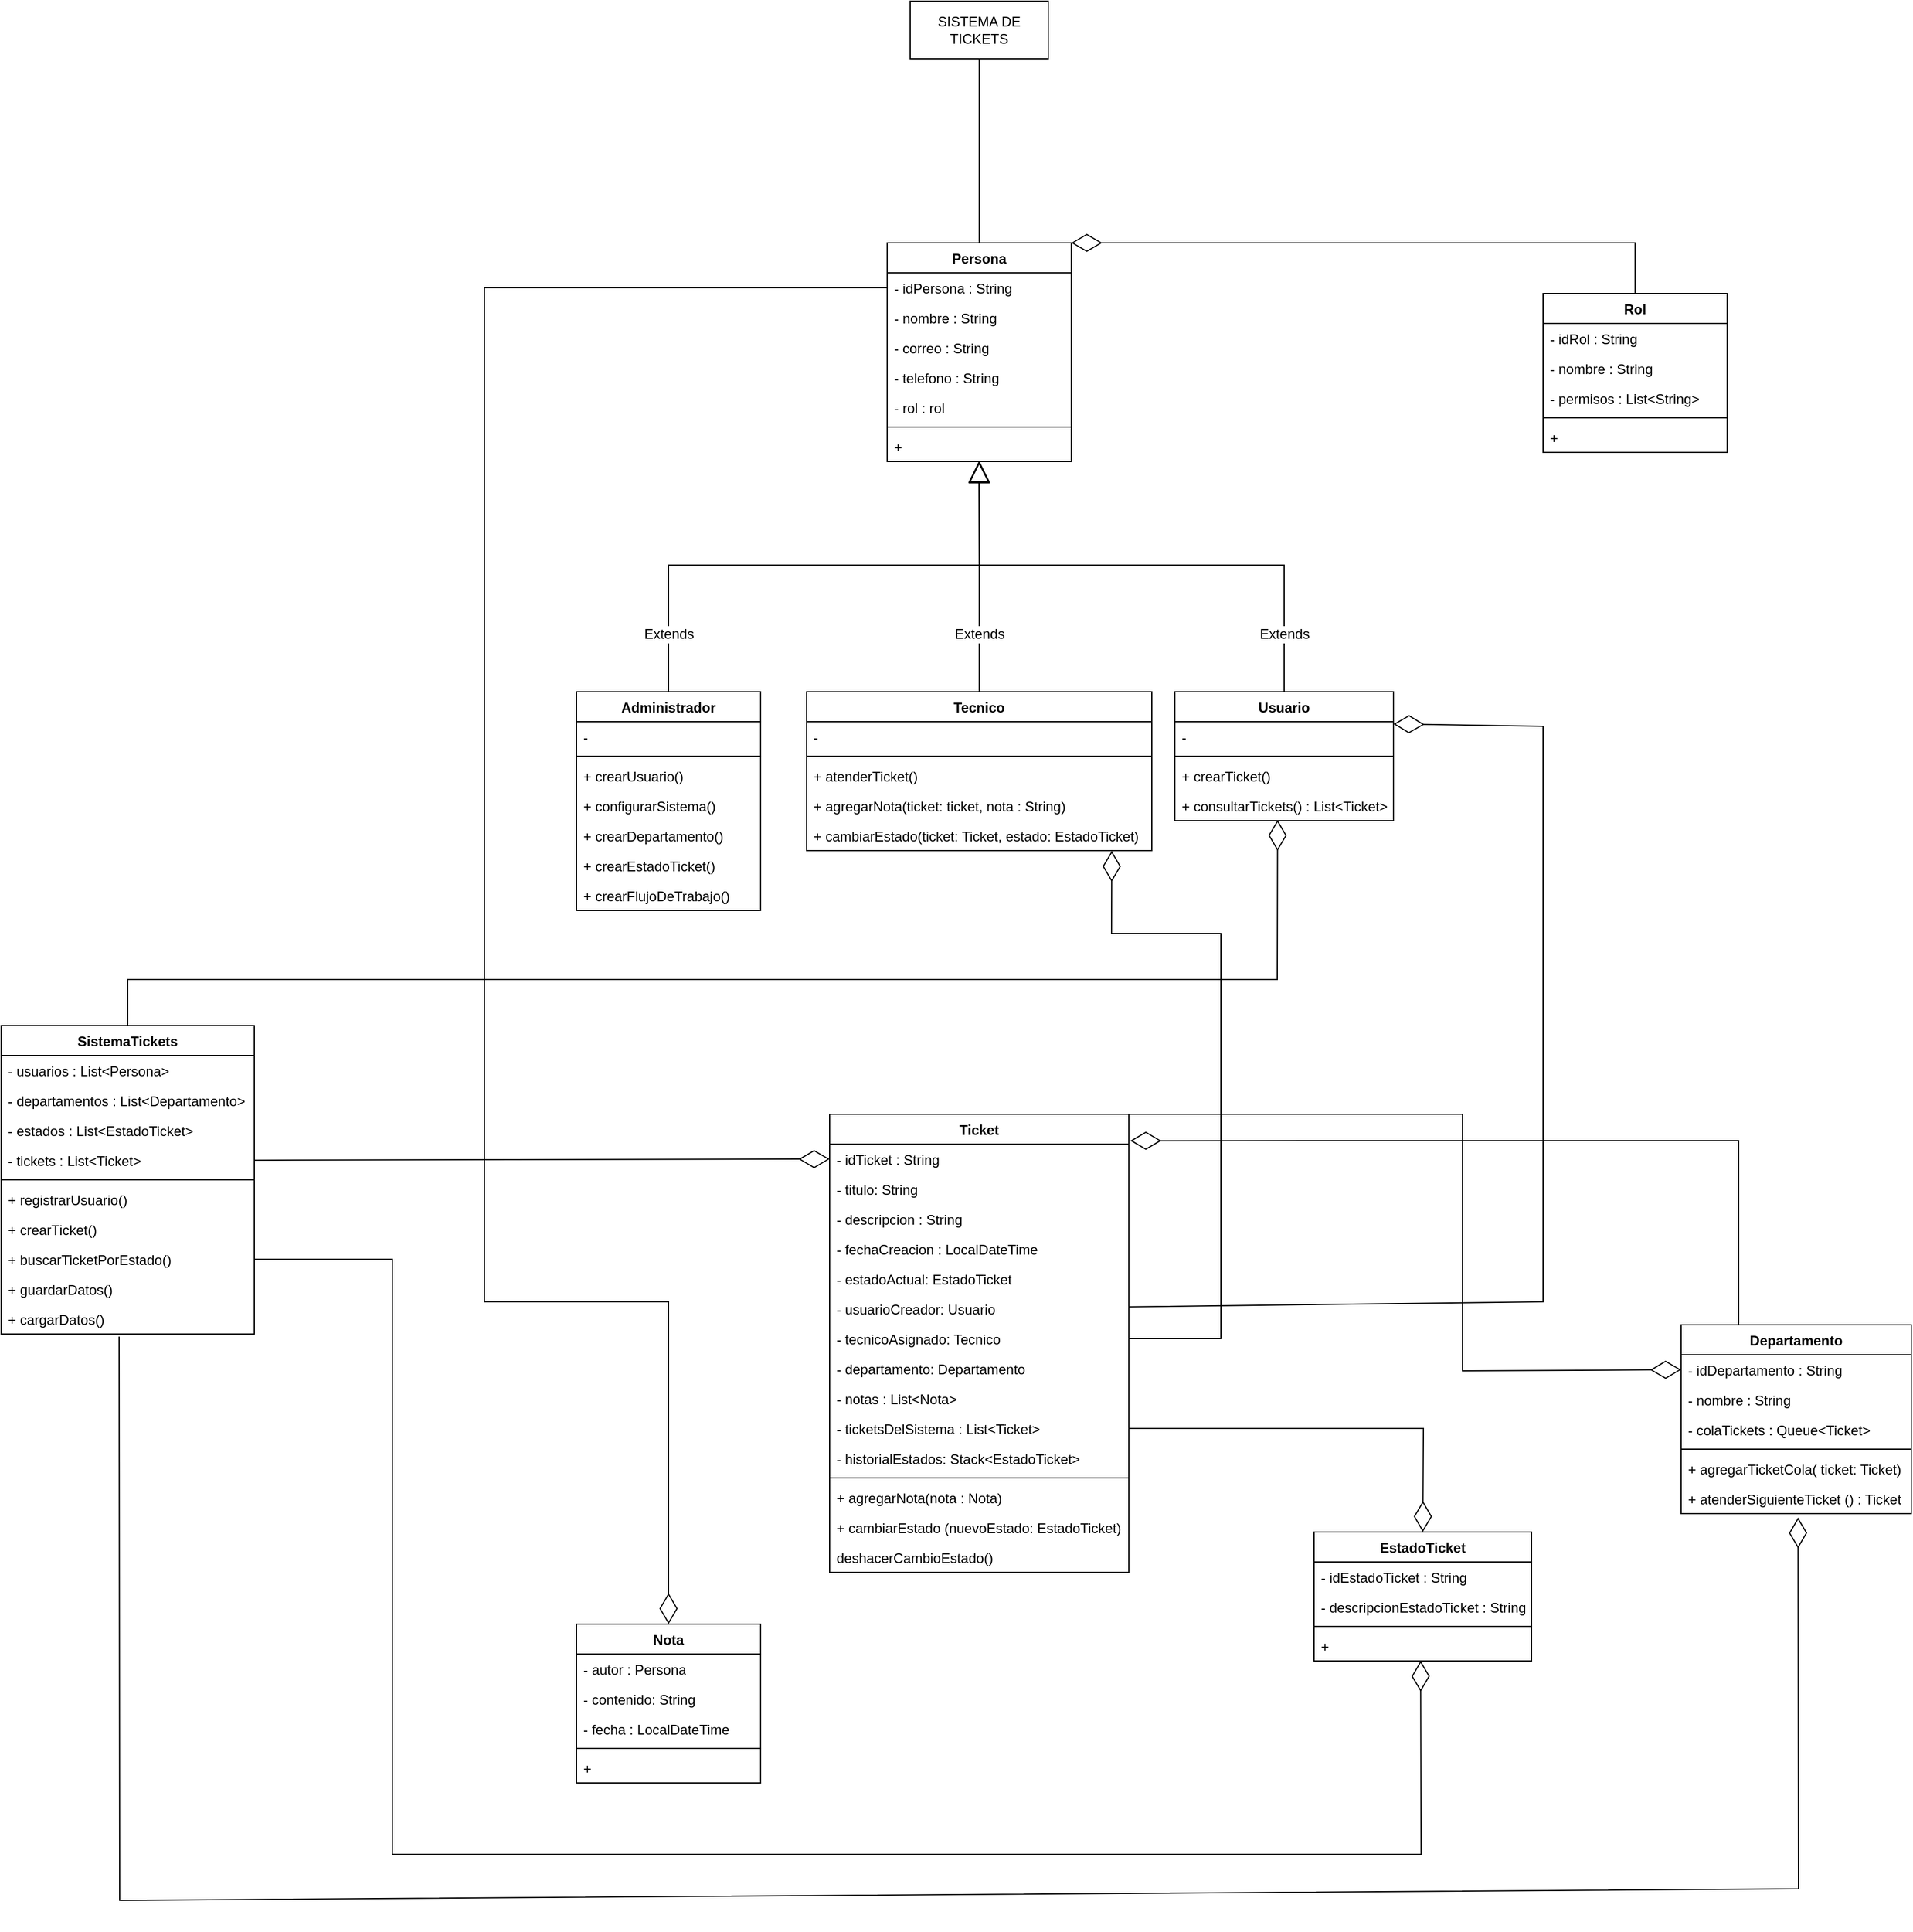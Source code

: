 <mxfile version="26.2.14">
  <diagram name="Página-1" id="my5Dj4hXitWMFPk3smrs">
    <mxGraphModel dx="1869" dy="1763" grid="1" gridSize="10" guides="1" tooltips="1" connect="1" arrows="1" fold="1" page="1" pageScale="1" pageWidth="827" pageHeight="1169" math="0" shadow="0">
      <root>
        <mxCell id="0" />
        <mxCell id="1" parent="0" />
        <mxCell id="kHLmwXxrIfj95EaQq73g-91" value="SISTEMA DE&lt;div&gt;TICKETS&lt;/div&gt;" style="html=1;whiteSpace=wrap;" parent="1" vertex="1">
          <mxGeometry x="730" y="-170" width="120" height="50" as="geometry" />
        </mxCell>
        <mxCell id="FS9Zcyxy9WQjL2UhPZTN-2" value="Persona" style="swimlane;fontStyle=1;align=center;verticalAlign=top;childLayout=stackLayout;horizontal=1;startSize=26;horizontalStack=0;resizeParent=1;resizeParentMax=0;resizeLast=0;collapsible=1;marginBottom=0;whiteSpace=wrap;html=1;" parent="1" vertex="1">
          <mxGeometry x="710" y="40" width="160" height="190" as="geometry" />
        </mxCell>
        <mxCell id="FS9Zcyxy9WQjL2UhPZTN-3" value="- idPersona : String" style="text;strokeColor=none;fillColor=none;align=left;verticalAlign=top;spacingLeft=4;spacingRight=4;overflow=hidden;rotatable=0;points=[[0,0.5],[1,0.5]];portConstraint=eastwest;whiteSpace=wrap;html=1;" parent="FS9Zcyxy9WQjL2UhPZTN-2" vertex="1">
          <mxGeometry y="26" width="160" height="26" as="geometry" />
        </mxCell>
        <mxCell id="FS9Zcyxy9WQjL2UhPZTN-7" value="- nombre : String" style="text;strokeColor=none;fillColor=none;align=left;verticalAlign=top;spacingLeft=4;spacingRight=4;overflow=hidden;rotatable=0;points=[[0,0.5],[1,0.5]];portConstraint=eastwest;whiteSpace=wrap;html=1;" parent="FS9Zcyxy9WQjL2UhPZTN-2" vertex="1">
          <mxGeometry y="52" width="160" height="26" as="geometry" />
        </mxCell>
        <mxCell id="FS9Zcyxy9WQjL2UhPZTN-9" value="- correo : String" style="text;strokeColor=none;fillColor=none;align=left;verticalAlign=top;spacingLeft=4;spacingRight=4;overflow=hidden;rotatable=0;points=[[0,0.5],[1,0.5]];portConstraint=eastwest;whiteSpace=wrap;html=1;" parent="FS9Zcyxy9WQjL2UhPZTN-2" vertex="1">
          <mxGeometry y="78" width="160" height="26" as="geometry" />
        </mxCell>
        <mxCell id="FS9Zcyxy9WQjL2UhPZTN-8" value="- telefono : String" style="text;strokeColor=none;fillColor=none;align=left;verticalAlign=top;spacingLeft=4;spacingRight=4;overflow=hidden;rotatable=0;points=[[0,0.5],[1,0.5]];portConstraint=eastwest;whiteSpace=wrap;html=1;" parent="FS9Zcyxy9WQjL2UhPZTN-2" vertex="1">
          <mxGeometry y="104" width="160" height="26" as="geometry" />
        </mxCell>
        <mxCell id="FS9Zcyxy9WQjL2UhPZTN-6" value="- rol : rol" style="text;strokeColor=none;fillColor=none;align=left;verticalAlign=top;spacingLeft=4;spacingRight=4;overflow=hidden;rotatable=0;points=[[0,0.5],[1,0.5]];portConstraint=eastwest;whiteSpace=wrap;html=1;" parent="FS9Zcyxy9WQjL2UhPZTN-2" vertex="1">
          <mxGeometry y="130" width="160" height="26" as="geometry" />
        </mxCell>
        <mxCell id="FS9Zcyxy9WQjL2UhPZTN-4" value="" style="line;strokeWidth=1;fillColor=none;align=left;verticalAlign=middle;spacingTop=-1;spacingLeft=3;spacingRight=3;rotatable=0;labelPosition=right;points=[];portConstraint=eastwest;strokeColor=inherit;" parent="FS9Zcyxy9WQjL2UhPZTN-2" vertex="1">
          <mxGeometry y="156" width="160" height="8" as="geometry" />
        </mxCell>
        <mxCell id="FS9Zcyxy9WQjL2UhPZTN-5" value="+" style="text;strokeColor=none;fillColor=none;align=left;verticalAlign=top;spacingLeft=4;spacingRight=4;overflow=hidden;rotatable=0;points=[[0,0.5],[1,0.5]];portConstraint=eastwest;whiteSpace=wrap;html=1;" parent="FS9Zcyxy9WQjL2UhPZTN-2" vertex="1">
          <mxGeometry y="164" width="160" height="26" as="geometry" />
        </mxCell>
        <mxCell id="FS9Zcyxy9WQjL2UhPZTN-10" value="Administrador" style="swimlane;fontStyle=1;align=center;verticalAlign=top;childLayout=stackLayout;horizontal=1;startSize=26;horizontalStack=0;resizeParent=1;resizeParentMax=0;resizeLast=0;collapsible=1;marginBottom=0;whiteSpace=wrap;html=1;" parent="1" vertex="1">
          <mxGeometry x="440" y="430" width="160" height="190" as="geometry" />
        </mxCell>
        <mxCell id="FS9Zcyxy9WQjL2UhPZTN-11" value="-" style="text;strokeColor=none;fillColor=none;align=left;verticalAlign=top;spacingLeft=4;spacingRight=4;overflow=hidden;rotatable=0;points=[[0,0.5],[1,0.5]];portConstraint=eastwest;whiteSpace=wrap;html=1;" parent="FS9Zcyxy9WQjL2UhPZTN-10" vertex="1">
          <mxGeometry y="26" width="160" height="26" as="geometry" />
        </mxCell>
        <mxCell id="FS9Zcyxy9WQjL2UhPZTN-12" value="" style="line;strokeWidth=1;fillColor=none;align=left;verticalAlign=middle;spacingTop=-1;spacingLeft=3;spacingRight=3;rotatable=0;labelPosition=right;points=[];portConstraint=eastwest;strokeColor=inherit;" parent="FS9Zcyxy9WQjL2UhPZTN-10" vertex="1">
          <mxGeometry y="52" width="160" height="8" as="geometry" />
        </mxCell>
        <mxCell id="FS9Zcyxy9WQjL2UhPZTN-13" value="+ crearUsuario()" style="text;strokeColor=none;fillColor=none;align=left;verticalAlign=top;spacingLeft=4;spacingRight=4;overflow=hidden;rotatable=0;points=[[0,0.5],[1,0.5]];portConstraint=eastwest;whiteSpace=wrap;html=1;" parent="FS9Zcyxy9WQjL2UhPZTN-10" vertex="1">
          <mxGeometry y="60" width="160" height="26" as="geometry" />
        </mxCell>
        <mxCell id="FS9Zcyxy9WQjL2UhPZTN-15" value="+ configurarSistema()" style="text;strokeColor=none;fillColor=none;align=left;verticalAlign=top;spacingLeft=4;spacingRight=4;overflow=hidden;rotatable=0;points=[[0,0.5],[1,0.5]];portConstraint=eastwest;whiteSpace=wrap;html=1;" parent="FS9Zcyxy9WQjL2UhPZTN-10" vertex="1">
          <mxGeometry y="86" width="160" height="26" as="geometry" />
        </mxCell>
        <mxCell id="FS9Zcyxy9WQjL2UhPZTN-17" value="+ crearDepartamento()" style="text;strokeColor=none;fillColor=none;align=left;verticalAlign=top;spacingLeft=4;spacingRight=4;overflow=hidden;rotatable=0;points=[[0,0.5],[1,0.5]];portConstraint=eastwest;whiteSpace=wrap;html=1;" parent="FS9Zcyxy9WQjL2UhPZTN-10" vertex="1">
          <mxGeometry y="112" width="160" height="26" as="geometry" />
        </mxCell>
        <mxCell id="FS9Zcyxy9WQjL2UhPZTN-16" value="+ crearEstadoTicket()" style="text;strokeColor=none;fillColor=none;align=left;verticalAlign=top;spacingLeft=4;spacingRight=4;overflow=hidden;rotatable=0;points=[[0,0.5],[1,0.5]];portConstraint=eastwest;whiteSpace=wrap;html=1;" parent="FS9Zcyxy9WQjL2UhPZTN-10" vertex="1">
          <mxGeometry y="138" width="160" height="26" as="geometry" />
        </mxCell>
        <mxCell id="FS9Zcyxy9WQjL2UhPZTN-14" value="+ crearFlujoDeTrabajo()" style="text;strokeColor=none;fillColor=none;align=left;verticalAlign=top;spacingLeft=4;spacingRight=4;overflow=hidden;rotatable=0;points=[[0,0.5],[1,0.5]];portConstraint=eastwest;whiteSpace=wrap;html=1;" parent="FS9Zcyxy9WQjL2UhPZTN-10" vertex="1">
          <mxGeometry y="164" width="160" height="26" as="geometry" />
        </mxCell>
        <mxCell id="FS9Zcyxy9WQjL2UhPZTN-19" value="Extends" style="endArrow=block;endSize=16;endFill=0;html=1;rounded=0;fontSize=12;curved=0;exitX=0.5;exitY=0;exitDx=0;exitDy=0;entryX=0.501;entryY=0.981;entryDx=0;entryDy=0;entryPerimeter=0;" parent="1" source="FS9Zcyxy9WQjL2UhPZTN-10" target="FS9Zcyxy9WQjL2UhPZTN-5" edge="1">
          <mxGeometry x="-0.787" width="160" relative="1" as="geometry">
            <mxPoint x="510" y="260" as="sourcePoint" />
            <mxPoint x="520" y="250" as="targetPoint" />
            <Array as="points">
              <mxPoint x="520" y="320" />
              <mxPoint x="790" y="320" />
            </Array>
            <mxPoint as="offset" />
          </mxGeometry>
        </mxCell>
        <mxCell id="FS9Zcyxy9WQjL2UhPZTN-20" value="Tecnico" style="swimlane;fontStyle=1;align=center;verticalAlign=top;childLayout=stackLayout;horizontal=1;startSize=26;horizontalStack=0;resizeParent=1;resizeParentMax=0;resizeLast=0;collapsible=1;marginBottom=0;whiteSpace=wrap;html=1;" parent="1" vertex="1">
          <mxGeometry x="640" y="430" width="300" height="138" as="geometry" />
        </mxCell>
        <mxCell id="FS9Zcyxy9WQjL2UhPZTN-21" value="-" style="text;strokeColor=none;fillColor=none;align=left;verticalAlign=top;spacingLeft=4;spacingRight=4;overflow=hidden;rotatable=0;points=[[0,0.5],[1,0.5]];portConstraint=eastwest;whiteSpace=wrap;html=1;" parent="FS9Zcyxy9WQjL2UhPZTN-20" vertex="1">
          <mxGeometry y="26" width="300" height="26" as="geometry" />
        </mxCell>
        <mxCell id="FS9Zcyxy9WQjL2UhPZTN-22" value="" style="line;strokeWidth=1;fillColor=none;align=left;verticalAlign=middle;spacingTop=-1;spacingLeft=3;spacingRight=3;rotatable=0;labelPosition=right;points=[];portConstraint=eastwest;strokeColor=inherit;" parent="FS9Zcyxy9WQjL2UhPZTN-20" vertex="1">
          <mxGeometry y="52" width="300" height="8" as="geometry" />
        </mxCell>
        <mxCell id="FS9Zcyxy9WQjL2UhPZTN-23" value="+ atenderTicket()" style="text;strokeColor=none;fillColor=none;align=left;verticalAlign=top;spacingLeft=4;spacingRight=4;overflow=hidden;rotatable=0;points=[[0,0.5],[1,0.5]];portConstraint=eastwest;whiteSpace=wrap;html=1;" parent="FS9Zcyxy9WQjL2UhPZTN-20" vertex="1">
          <mxGeometry y="60" width="300" height="26" as="geometry" />
        </mxCell>
        <mxCell id="FS9Zcyxy9WQjL2UhPZTN-27" value="+ agregarNota(ticket: ticket, nota : String)" style="text;strokeColor=none;fillColor=none;align=left;verticalAlign=top;spacingLeft=4;spacingRight=4;overflow=hidden;rotatable=0;points=[[0,0.5],[1,0.5]];portConstraint=eastwest;whiteSpace=wrap;html=1;" parent="FS9Zcyxy9WQjL2UhPZTN-20" vertex="1">
          <mxGeometry y="86" width="300" height="26" as="geometry" />
        </mxCell>
        <mxCell id="FS9Zcyxy9WQjL2UhPZTN-26" value="+ cambiarEstado(ticket: Ticket, estado: EstadoTicket)" style="text;strokeColor=none;fillColor=none;align=left;verticalAlign=top;spacingLeft=4;spacingRight=4;overflow=hidden;rotatable=0;points=[[0,0.5],[1,0.5]];portConstraint=eastwest;whiteSpace=wrap;html=1;" parent="FS9Zcyxy9WQjL2UhPZTN-20" vertex="1">
          <mxGeometry y="112" width="300" height="26" as="geometry" />
        </mxCell>
        <mxCell id="FS9Zcyxy9WQjL2UhPZTN-32" value="Extends" style="endArrow=block;endSize=16;endFill=0;html=1;rounded=0;fontSize=12;curved=0;exitX=0.5;exitY=0;exitDx=0;exitDy=0;entryX=0.5;entryY=1.015;entryDx=0;entryDy=0;entryPerimeter=0;" parent="1" source="FS9Zcyxy9WQjL2UhPZTN-20" target="FS9Zcyxy9WQjL2UhPZTN-5" edge="1">
          <mxGeometry x="-0.499" width="160" relative="1" as="geometry">
            <mxPoint x="650" y="260" as="sourcePoint" />
            <mxPoint x="810" y="260" as="targetPoint" />
            <Array as="points">
              <mxPoint x="790" y="280" />
            </Array>
            <mxPoint as="offset" />
          </mxGeometry>
        </mxCell>
        <mxCell id="FS9Zcyxy9WQjL2UhPZTN-33" value="Usuario" style="swimlane;fontStyle=1;align=center;verticalAlign=top;childLayout=stackLayout;horizontal=1;startSize=26;horizontalStack=0;resizeParent=1;resizeParentMax=0;resizeLast=0;collapsible=1;marginBottom=0;whiteSpace=wrap;html=1;" parent="1" vertex="1">
          <mxGeometry x="960" y="430" width="190" height="112" as="geometry" />
        </mxCell>
        <mxCell id="FS9Zcyxy9WQjL2UhPZTN-34" value="-" style="text;strokeColor=none;fillColor=none;align=left;verticalAlign=top;spacingLeft=4;spacingRight=4;overflow=hidden;rotatable=0;points=[[0,0.5],[1,0.5]];portConstraint=eastwest;whiteSpace=wrap;html=1;" parent="FS9Zcyxy9WQjL2UhPZTN-33" vertex="1">
          <mxGeometry y="26" width="190" height="26" as="geometry" />
        </mxCell>
        <mxCell id="FS9Zcyxy9WQjL2UhPZTN-35" value="" style="line;strokeWidth=1;fillColor=none;align=left;verticalAlign=middle;spacingTop=-1;spacingLeft=3;spacingRight=3;rotatable=0;labelPosition=right;points=[];portConstraint=eastwest;strokeColor=inherit;" parent="FS9Zcyxy9WQjL2UhPZTN-33" vertex="1">
          <mxGeometry y="52" width="190" height="8" as="geometry" />
        </mxCell>
        <mxCell id="FS9Zcyxy9WQjL2UhPZTN-38" value="+ crearTicket()" style="text;strokeColor=none;fillColor=none;align=left;verticalAlign=top;spacingLeft=4;spacingRight=4;overflow=hidden;rotatable=0;points=[[0,0.5],[1,0.5]];portConstraint=eastwest;whiteSpace=wrap;html=1;" parent="FS9Zcyxy9WQjL2UhPZTN-33" vertex="1">
          <mxGeometry y="60" width="190" height="26" as="geometry" />
        </mxCell>
        <mxCell id="FS9Zcyxy9WQjL2UhPZTN-37" value="+ consultarTickets() : List&amp;lt;Ticket&amp;gt;" style="text;strokeColor=none;fillColor=none;align=left;verticalAlign=top;spacingLeft=4;spacingRight=4;overflow=hidden;rotatable=0;points=[[0,0.5],[1,0.5]];portConstraint=eastwest;whiteSpace=wrap;html=1;" parent="FS9Zcyxy9WQjL2UhPZTN-33" vertex="1">
          <mxGeometry y="86" width="190" height="26" as="geometry" />
        </mxCell>
        <mxCell id="FS9Zcyxy9WQjL2UhPZTN-39" value="Extends" style="endArrow=block;endSize=16;endFill=0;html=1;rounded=0;fontSize=12;curved=0;exitX=0.5;exitY=0;exitDx=0;exitDy=0;entryX=0.498;entryY=0.99;entryDx=0;entryDy=0;entryPerimeter=0;" parent="1" source="FS9Zcyxy9WQjL2UhPZTN-33" target="FS9Zcyxy9WQjL2UhPZTN-5" edge="1">
          <mxGeometry x="-0.785" width="160" relative="1" as="geometry">
            <mxPoint x="1055" y="330" as="sourcePoint" />
            <mxPoint x="820" y="240" as="targetPoint" />
            <Array as="points">
              <mxPoint x="1055" y="320" />
              <mxPoint x="790" y="320" />
            </Array>
            <mxPoint as="offset" />
          </mxGeometry>
        </mxCell>
        <mxCell id="FS9Zcyxy9WQjL2UhPZTN-40" value="Ticket" style="swimlane;fontStyle=1;align=center;verticalAlign=top;childLayout=stackLayout;horizontal=1;startSize=26;horizontalStack=0;resizeParent=1;resizeParentMax=0;resizeLast=0;collapsible=1;marginBottom=0;whiteSpace=wrap;html=1;" parent="1" vertex="1">
          <mxGeometry x="660" y="797" width="260" height="398" as="geometry" />
        </mxCell>
        <mxCell id="FS9Zcyxy9WQjL2UhPZTN-41" value="- idTicket : String" style="text;strokeColor=none;fillColor=none;align=left;verticalAlign=top;spacingLeft=4;spacingRight=4;overflow=hidden;rotatable=0;points=[[0,0.5],[1,0.5]];portConstraint=eastwest;whiteSpace=wrap;html=1;" parent="FS9Zcyxy9WQjL2UhPZTN-40" vertex="1">
          <mxGeometry y="26" width="260" height="26" as="geometry" />
        </mxCell>
        <mxCell id="FS9Zcyxy9WQjL2UhPZTN-52" value="- titulo: String" style="text;strokeColor=none;fillColor=none;align=left;verticalAlign=top;spacingLeft=4;spacingRight=4;overflow=hidden;rotatable=0;points=[[0,0.5],[1,0.5]];portConstraint=eastwest;whiteSpace=wrap;html=1;" parent="FS9Zcyxy9WQjL2UhPZTN-40" vertex="1">
          <mxGeometry y="52" width="260" height="26" as="geometry" />
        </mxCell>
        <mxCell id="FS9Zcyxy9WQjL2UhPZTN-50" value="- descripcion : String" style="text;strokeColor=none;fillColor=none;align=left;verticalAlign=top;spacingLeft=4;spacingRight=4;overflow=hidden;rotatable=0;points=[[0,0.5],[1,0.5]];portConstraint=eastwest;whiteSpace=wrap;html=1;" parent="FS9Zcyxy9WQjL2UhPZTN-40" vertex="1">
          <mxGeometry y="78" width="260" height="26" as="geometry" />
        </mxCell>
        <mxCell id="FS9Zcyxy9WQjL2UhPZTN-53" value="- fechaCreacion : LocalDateTime" style="text;strokeColor=none;fillColor=none;align=left;verticalAlign=top;spacingLeft=4;spacingRight=4;overflow=hidden;rotatable=0;points=[[0,0.5],[1,0.5]];portConstraint=eastwest;whiteSpace=wrap;html=1;" parent="FS9Zcyxy9WQjL2UhPZTN-40" vertex="1">
          <mxGeometry y="104" width="260" height="26" as="geometry" />
        </mxCell>
        <mxCell id="FS9Zcyxy9WQjL2UhPZTN-51" value="- estadoActual: EstadoTicket" style="text;strokeColor=none;fillColor=none;align=left;verticalAlign=top;spacingLeft=4;spacingRight=4;overflow=hidden;rotatable=0;points=[[0,0.5],[1,0.5]];portConstraint=eastwest;whiteSpace=wrap;html=1;" parent="FS9Zcyxy9WQjL2UhPZTN-40" vertex="1">
          <mxGeometry y="130" width="260" height="26" as="geometry" />
        </mxCell>
        <mxCell id="FS9Zcyxy9WQjL2UhPZTN-49" value="- usuarioCreador: Usuario" style="text;strokeColor=none;fillColor=none;align=left;verticalAlign=top;spacingLeft=4;spacingRight=4;overflow=hidden;rotatable=0;points=[[0,0.5],[1,0.5]];portConstraint=eastwest;whiteSpace=wrap;html=1;" parent="FS9Zcyxy9WQjL2UhPZTN-40" vertex="1">
          <mxGeometry y="156" width="260" height="26" as="geometry" />
        </mxCell>
        <mxCell id="FS9Zcyxy9WQjL2UhPZTN-55" value="- tecnicoAsignado: Tecnico" style="text;strokeColor=none;fillColor=none;align=left;verticalAlign=top;spacingLeft=4;spacingRight=4;overflow=hidden;rotatable=0;points=[[0,0.5],[1,0.5]];portConstraint=eastwest;whiteSpace=wrap;html=1;" parent="FS9Zcyxy9WQjL2UhPZTN-40" vertex="1">
          <mxGeometry y="182" width="260" height="26" as="geometry" />
        </mxCell>
        <mxCell id="FS9Zcyxy9WQjL2UhPZTN-56" value="- departamento: Departamento" style="text;strokeColor=none;fillColor=none;align=left;verticalAlign=top;spacingLeft=4;spacingRight=4;overflow=hidden;rotatable=0;points=[[0,0.5],[1,0.5]];portConstraint=eastwest;whiteSpace=wrap;html=1;" parent="FS9Zcyxy9WQjL2UhPZTN-40" vertex="1">
          <mxGeometry y="208" width="260" height="26" as="geometry" />
        </mxCell>
        <mxCell id="FS9Zcyxy9WQjL2UhPZTN-54" value="- notas : List&amp;lt;Nota&amp;gt;" style="text;strokeColor=none;fillColor=none;align=left;verticalAlign=top;spacingLeft=4;spacingRight=4;overflow=hidden;rotatable=0;points=[[0,0.5],[1,0.5]];portConstraint=eastwest;whiteSpace=wrap;html=1;" parent="FS9Zcyxy9WQjL2UhPZTN-40" vertex="1">
          <mxGeometry y="234" width="260" height="26" as="geometry" />
        </mxCell>
        <mxCell id="_mpN0GF_lTgWEC3z65mC-1" value="- ticketsDelSistema : List&amp;lt;Ticket&amp;gt;" style="text;strokeColor=none;fillColor=none;align=left;verticalAlign=top;spacingLeft=4;spacingRight=4;overflow=hidden;rotatable=0;points=[[0,0.5],[1,0.5]];portConstraint=eastwest;whiteSpace=wrap;html=1;" parent="FS9Zcyxy9WQjL2UhPZTN-40" vertex="1">
          <mxGeometry y="260" width="260" height="26" as="geometry" />
        </mxCell>
        <mxCell id="FS9Zcyxy9WQjL2UhPZTN-57" value="- historialEstados: Stack&amp;lt;EstadoTicket&amp;gt;" style="text;strokeColor=none;fillColor=none;align=left;verticalAlign=top;spacingLeft=4;spacingRight=4;overflow=hidden;rotatable=0;points=[[0,0.5],[1,0.5]];portConstraint=eastwest;whiteSpace=wrap;html=1;" parent="FS9Zcyxy9WQjL2UhPZTN-40" vertex="1">
          <mxGeometry y="286" width="260" height="26" as="geometry" />
        </mxCell>
        <mxCell id="FS9Zcyxy9WQjL2UhPZTN-42" value="" style="line;strokeWidth=1;fillColor=none;align=left;verticalAlign=middle;spacingTop=-1;spacingLeft=3;spacingRight=3;rotatable=0;labelPosition=right;points=[];portConstraint=eastwest;strokeColor=inherit;" parent="FS9Zcyxy9WQjL2UhPZTN-40" vertex="1">
          <mxGeometry y="312" width="260" height="8" as="geometry" />
        </mxCell>
        <mxCell id="FS9Zcyxy9WQjL2UhPZTN-60" value="+ agregarNota(nota : Nota)" style="text;strokeColor=none;fillColor=none;align=left;verticalAlign=top;spacingLeft=4;spacingRight=4;overflow=hidden;rotatable=0;points=[[0,0.5],[1,0.5]];portConstraint=eastwest;whiteSpace=wrap;html=1;" parent="FS9Zcyxy9WQjL2UhPZTN-40" vertex="1">
          <mxGeometry y="320" width="260" height="26" as="geometry" />
        </mxCell>
        <mxCell id="FS9Zcyxy9WQjL2UhPZTN-61" value="+ cambiarEstado (nuevoEstado: EstadoTicket)" style="text;strokeColor=none;fillColor=none;align=left;verticalAlign=top;spacingLeft=4;spacingRight=4;overflow=hidden;rotatable=0;points=[[0,0.5],[1,0.5]];portConstraint=eastwest;whiteSpace=wrap;html=1;" parent="FS9Zcyxy9WQjL2UhPZTN-40" vertex="1">
          <mxGeometry y="346" width="260" height="26" as="geometry" />
        </mxCell>
        <mxCell id="FS9Zcyxy9WQjL2UhPZTN-43" value="deshacerCambioEstado()" style="text;strokeColor=none;fillColor=none;align=left;verticalAlign=top;spacingLeft=4;spacingRight=4;overflow=hidden;rotatable=0;points=[[0,0.5],[1,0.5]];portConstraint=eastwest;whiteSpace=wrap;html=1;" parent="FS9Zcyxy9WQjL2UhPZTN-40" vertex="1">
          <mxGeometry y="372" width="260" height="26" as="geometry" />
        </mxCell>
        <mxCell id="FS9Zcyxy9WQjL2UhPZTN-48" value="" style="endArrow=none;html=1;rounded=0;fontSize=12;startSize=8;endSize=8;curved=1;entryX=0.5;entryY=1;entryDx=0;entryDy=0;exitX=0.5;exitY=0;exitDx=0;exitDy=0;" parent="1" source="FS9Zcyxy9WQjL2UhPZTN-2" target="kHLmwXxrIfj95EaQq73g-91" edge="1">
          <mxGeometry width="50" height="50" relative="1" as="geometry">
            <mxPoint x="750" y="100" as="sourcePoint" />
            <mxPoint x="800" y="50" as="targetPoint" />
          </mxGeometry>
        </mxCell>
        <mxCell id="FS9Zcyxy9WQjL2UhPZTN-62" value="Nota" style="swimlane;fontStyle=1;align=center;verticalAlign=top;childLayout=stackLayout;horizontal=1;startSize=26;horizontalStack=0;resizeParent=1;resizeParentMax=0;resizeLast=0;collapsible=1;marginBottom=0;whiteSpace=wrap;html=1;" parent="1" vertex="1">
          <mxGeometry x="440" y="1240" width="160" height="138" as="geometry" />
        </mxCell>
        <mxCell id="FS9Zcyxy9WQjL2UhPZTN-63" value="- autor : Persona" style="text;strokeColor=none;fillColor=none;align=left;verticalAlign=top;spacingLeft=4;spacingRight=4;overflow=hidden;rotatable=0;points=[[0,0.5],[1,0.5]];portConstraint=eastwest;whiteSpace=wrap;html=1;" parent="FS9Zcyxy9WQjL2UhPZTN-62" vertex="1">
          <mxGeometry y="26" width="160" height="26" as="geometry" />
        </mxCell>
        <mxCell id="FS9Zcyxy9WQjL2UhPZTN-67" value="- contenido: String" style="text;strokeColor=none;fillColor=none;align=left;verticalAlign=top;spacingLeft=4;spacingRight=4;overflow=hidden;rotatable=0;points=[[0,0.5],[1,0.5]];portConstraint=eastwest;whiteSpace=wrap;html=1;" parent="FS9Zcyxy9WQjL2UhPZTN-62" vertex="1">
          <mxGeometry y="52" width="160" height="26" as="geometry" />
        </mxCell>
        <mxCell id="FS9Zcyxy9WQjL2UhPZTN-66" value="- fecha : LocalDateTime" style="text;strokeColor=none;fillColor=none;align=left;verticalAlign=top;spacingLeft=4;spacingRight=4;overflow=hidden;rotatable=0;points=[[0,0.5],[1,0.5]];portConstraint=eastwest;whiteSpace=wrap;html=1;" parent="FS9Zcyxy9WQjL2UhPZTN-62" vertex="1">
          <mxGeometry y="78" width="160" height="26" as="geometry" />
        </mxCell>
        <mxCell id="FS9Zcyxy9WQjL2UhPZTN-64" value="" style="line;strokeWidth=1;fillColor=none;align=left;verticalAlign=middle;spacingTop=-1;spacingLeft=3;spacingRight=3;rotatable=0;labelPosition=right;points=[];portConstraint=eastwest;strokeColor=inherit;" parent="FS9Zcyxy9WQjL2UhPZTN-62" vertex="1">
          <mxGeometry y="104" width="160" height="8" as="geometry" />
        </mxCell>
        <mxCell id="FS9Zcyxy9WQjL2UhPZTN-65" value="+" style="text;strokeColor=none;fillColor=none;align=left;verticalAlign=top;spacingLeft=4;spacingRight=4;overflow=hidden;rotatable=0;points=[[0,0.5],[1,0.5]];portConstraint=eastwest;whiteSpace=wrap;html=1;" parent="FS9Zcyxy9WQjL2UhPZTN-62" vertex="1">
          <mxGeometry y="112" width="160" height="26" as="geometry" />
        </mxCell>
        <mxCell id="FS9Zcyxy9WQjL2UhPZTN-68" value="Departamento" style="swimlane;fontStyle=1;align=center;verticalAlign=top;childLayout=stackLayout;horizontal=1;startSize=26;horizontalStack=0;resizeParent=1;resizeParentMax=0;resizeLast=0;collapsible=1;marginBottom=0;whiteSpace=wrap;html=1;" parent="1" vertex="1">
          <mxGeometry x="1400" y="980" width="200" height="164" as="geometry" />
        </mxCell>
        <mxCell id="FS9Zcyxy9WQjL2UhPZTN-72" value="- idDepartamento : String" style="text;strokeColor=none;fillColor=none;align=left;verticalAlign=top;spacingLeft=4;spacingRight=4;overflow=hidden;rotatable=0;points=[[0,0.5],[1,0.5]];portConstraint=eastwest;whiteSpace=wrap;html=1;" parent="FS9Zcyxy9WQjL2UhPZTN-68" vertex="1">
          <mxGeometry y="26" width="200" height="26" as="geometry" />
        </mxCell>
        <mxCell id="FS9Zcyxy9WQjL2UhPZTN-73" value="- nombre : String" style="text;strokeColor=none;fillColor=none;align=left;verticalAlign=top;spacingLeft=4;spacingRight=4;overflow=hidden;rotatable=0;points=[[0,0.5],[1,0.5]];portConstraint=eastwest;whiteSpace=wrap;html=1;" parent="FS9Zcyxy9WQjL2UhPZTN-68" vertex="1">
          <mxGeometry y="52" width="200" height="26" as="geometry" />
        </mxCell>
        <mxCell id="FS9Zcyxy9WQjL2UhPZTN-74" value="- colaTickets : Queue&amp;lt;Ticket&amp;gt;" style="text;strokeColor=none;fillColor=none;align=left;verticalAlign=top;spacingLeft=4;spacingRight=4;overflow=hidden;rotatable=0;points=[[0,0.5],[1,0.5]];portConstraint=eastwest;whiteSpace=wrap;html=1;" parent="FS9Zcyxy9WQjL2UhPZTN-68" vertex="1">
          <mxGeometry y="78" width="200" height="26" as="geometry" />
        </mxCell>
        <mxCell id="FS9Zcyxy9WQjL2UhPZTN-70" value="" style="line;strokeWidth=1;fillColor=none;align=left;verticalAlign=middle;spacingTop=-1;spacingLeft=3;spacingRight=3;rotatable=0;labelPosition=right;points=[];portConstraint=eastwest;strokeColor=inherit;" parent="FS9Zcyxy9WQjL2UhPZTN-68" vertex="1">
          <mxGeometry y="104" width="200" height="8" as="geometry" />
        </mxCell>
        <mxCell id="FS9Zcyxy9WQjL2UhPZTN-71" value="+ agregarTicketCola( ticket: Ticket)" style="text;strokeColor=none;fillColor=none;align=left;verticalAlign=top;spacingLeft=4;spacingRight=4;overflow=hidden;rotatable=0;points=[[0,0.5],[1,0.5]];portConstraint=eastwest;whiteSpace=wrap;html=1;" parent="FS9Zcyxy9WQjL2UhPZTN-68" vertex="1">
          <mxGeometry y="112" width="200" height="26" as="geometry" />
        </mxCell>
        <mxCell id="FS9Zcyxy9WQjL2UhPZTN-75" value="+ atenderSiguienteTicket () : Ticket" style="text;strokeColor=none;fillColor=none;align=left;verticalAlign=top;spacingLeft=4;spacingRight=4;overflow=hidden;rotatable=0;points=[[0,0.5],[1,0.5]];portConstraint=eastwest;whiteSpace=wrap;html=1;" parent="FS9Zcyxy9WQjL2UhPZTN-68" vertex="1">
          <mxGeometry y="138" width="200" height="26" as="geometry" />
        </mxCell>
        <mxCell id="FS9Zcyxy9WQjL2UhPZTN-76" value="EstadoTicket" style="swimlane;fontStyle=1;align=center;verticalAlign=top;childLayout=stackLayout;horizontal=1;startSize=26;horizontalStack=0;resizeParent=1;resizeParentMax=0;resizeLast=0;collapsible=1;marginBottom=0;whiteSpace=wrap;html=1;" parent="1" vertex="1">
          <mxGeometry x="1081" y="1160" width="189" height="112" as="geometry" />
        </mxCell>
        <mxCell id="FS9Zcyxy9WQjL2UhPZTN-77" value="- idEstadoTicket : String" style="text;strokeColor=none;fillColor=none;align=left;verticalAlign=top;spacingLeft=4;spacingRight=4;overflow=hidden;rotatable=0;points=[[0,0.5],[1,0.5]];portConstraint=eastwest;whiteSpace=wrap;html=1;" parent="FS9Zcyxy9WQjL2UhPZTN-76" vertex="1">
          <mxGeometry y="26" width="189" height="26" as="geometry" />
        </mxCell>
        <mxCell id="FS9Zcyxy9WQjL2UhPZTN-80" value="- descripcionEstadoTicket : String" style="text;strokeColor=none;fillColor=none;align=left;verticalAlign=top;spacingLeft=4;spacingRight=4;overflow=hidden;rotatable=0;points=[[0,0.5],[1,0.5]];portConstraint=eastwest;whiteSpace=wrap;html=1;" parent="FS9Zcyxy9WQjL2UhPZTN-76" vertex="1">
          <mxGeometry y="52" width="189" height="26" as="geometry" />
        </mxCell>
        <mxCell id="FS9Zcyxy9WQjL2UhPZTN-78" value="" style="line;strokeWidth=1;fillColor=none;align=left;verticalAlign=middle;spacingTop=-1;spacingLeft=3;spacingRight=3;rotatable=0;labelPosition=right;points=[];portConstraint=eastwest;strokeColor=inherit;" parent="FS9Zcyxy9WQjL2UhPZTN-76" vertex="1">
          <mxGeometry y="78" width="189" height="8" as="geometry" />
        </mxCell>
        <mxCell id="FS9Zcyxy9WQjL2UhPZTN-79" value="+" style="text;strokeColor=none;fillColor=none;align=left;verticalAlign=top;spacingLeft=4;spacingRight=4;overflow=hidden;rotatable=0;points=[[0,0.5],[1,0.5]];portConstraint=eastwest;whiteSpace=wrap;html=1;" parent="FS9Zcyxy9WQjL2UhPZTN-76" vertex="1">
          <mxGeometry y="86" width="189" height="26" as="geometry" />
        </mxCell>
        <mxCell id="FS9Zcyxy9WQjL2UhPZTN-81" value="Rol" style="swimlane;fontStyle=1;align=center;verticalAlign=top;childLayout=stackLayout;horizontal=1;startSize=26;horizontalStack=0;resizeParent=1;resizeParentMax=0;resizeLast=0;collapsible=1;marginBottom=0;whiteSpace=wrap;html=1;" parent="1" vertex="1">
          <mxGeometry x="1280" y="84" width="160" height="138" as="geometry" />
        </mxCell>
        <mxCell id="FS9Zcyxy9WQjL2UhPZTN-86" value="- idRol : String" style="text;strokeColor=none;fillColor=none;align=left;verticalAlign=top;spacingLeft=4;spacingRight=4;overflow=hidden;rotatable=0;points=[[0,0.5],[1,0.5]];portConstraint=eastwest;whiteSpace=wrap;html=1;" parent="FS9Zcyxy9WQjL2UhPZTN-81" vertex="1">
          <mxGeometry y="26" width="160" height="26" as="geometry" />
        </mxCell>
        <mxCell id="FS9Zcyxy9WQjL2UhPZTN-85" value="- nombre : String" style="text;strokeColor=none;fillColor=none;align=left;verticalAlign=top;spacingLeft=4;spacingRight=4;overflow=hidden;rotatable=0;points=[[0,0.5],[1,0.5]];portConstraint=eastwest;whiteSpace=wrap;html=1;" parent="FS9Zcyxy9WQjL2UhPZTN-81" vertex="1">
          <mxGeometry y="52" width="160" height="26" as="geometry" />
        </mxCell>
        <mxCell id="FS9Zcyxy9WQjL2UhPZTN-82" value="- permisos : List&amp;lt;String&amp;gt;" style="text;strokeColor=none;fillColor=none;align=left;verticalAlign=top;spacingLeft=4;spacingRight=4;overflow=hidden;rotatable=0;points=[[0,0.5],[1,0.5]];portConstraint=eastwest;whiteSpace=wrap;html=1;" parent="FS9Zcyxy9WQjL2UhPZTN-81" vertex="1">
          <mxGeometry y="78" width="160" height="26" as="geometry" />
        </mxCell>
        <mxCell id="FS9Zcyxy9WQjL2UhPZTN-83" value="" style="line;strokeWidth=1;fillColor=none;align=left;verticalAlign=middle;spacingTop=-1;spacingLeft=3;spacingRight=3;rotatable=0;labelPosition=right;points=[];portConstraint=eastwest;strokeColor=inherit;" parent="FS9Zcyxy9WQjL2UhPZTN-81" vertex="1">
          <mxGeometry y="104" width="160" height="8" as="geometry" />
        </mxCell>
        <mxCell id="FS9Zcyxy9WQjL2UhPZTN-84" value="+" style="text;strokeColor=none;fillColor=none;align=left;verticalAlign=top;spacingLeft=4;spacingRight=4;overflow=hidden;rotatable=0;points=[[0,0.5],[1,0.5]];portConstraint=eastwest;whiteSpace=wrap;html=1;" parent="FS9Zcyxy9WQjL2UhPZTN-81" vertex="1">
          <mxGeometry y="112" width="160" height="26" as="geometry" />
        </mxCell>
        <mxCell id="FS9Zcyxy9WQjL2UhPZTN-87" value="SistemaTickets" style="swimlane;fontStyle=1;align=center;verticalAlign=top;childLayout=stackLayout;horizontal=1;startSize=26;horizontalStack=0;resizeParent=1;resizeParentMax=0;resizeLast=0;collapsible=1;marginBottom=0;whiteSpace=wrap;html=1;" parent="1" vertex="1">
          <mxGeometry x="-60" y="720" width="220" height="268" as="geometry" />
        </mxCell>
        <mxCell id="FS9Zcyxy9WQjL2UhPZTN-88" value="- usuarios : List&amp;lt;Persona&amp;gt;" style="text;strokeColor=none;fillColor=none;align=left;verticalAlign=top;spacingLeft=4;spacingRight=4;overflow=hidden;rotatable=0;points=[[0,0.5],[1,0.5]];portConstraint=eastwest;whiteSpace=wrap;html=1;" parent="FS9Zcyxy9WQjL2UhPZTN-87" vertex="1">
          <mxGeometry y="26" width="220" height="26" as="geometry" />
        </mxCell>
        <mxCell id="FS9Zcyxy9WQjL2UhPZTN-93" value="- departamentos : List&amp;lt;Departamento&amp;gt;" style="text;strokeColor=none;fillColor=none;align=left;verticalAlign=top;spacingLeft=4;spacingRight=4;overflow=hidden;rotatable=0;points=[[0,0.5],[1,0.5]];portConstraint=eastwest;whiteSpace=wrap;html=1;" parent="FS9Zcyxy9WQjL2UhPZTN-87" vertex="1">
          <mxGeometry y="52" width="220" height="26" as="geometry" />
        </mxCell>
        <mxCell id="FS9Zcyxy9WQjL2UhPZTN-92" value="- estados : List&amp;lt;EstadoTicket&amp;gt;" style="text;strokeColor=none;fillColor=none;align=left;verticalAlign=top;spacingLeft=4;spacingRight=4;overflow=hidden;rotatable=0;points=[[0,0.5],[1,0.5]];portConstraint=eastwest;whiteSpace=wrap;html=1;" parent="FS9Zcyxy9WQjL2UhPZTN-87" vertex="1">
          <mxGeometry y="78" width="220" height="26" as="geometry" />
        </mxCell>
        <mxCell id="FS9Zcyxy9WQjL2UhPZTN-91" value="- tickets : List&amp;lt;Ticket&amp;gt;" style="text;strokeColor=none;fillColor=none;align=left;verticalAlign=top;spacingLeft=4;spacingRight=4;overflow=hidden;rotatable=0;points=[[0,0.5],[1,0.5]];portConstraint=eastwest;whiteSpace=wrap;html=1;" parent="FS9Zcyxy9WQjL2UhPZTN-87" vertex="1">
          <mxGeometry y="104" width="220" height="26" as="geometry" />
        </mxCell>
        <mxCell id="FS9Zcyxy9WQjL2UhPZTN-89" value="" style="line;strokeWidth=1;fillColor=none;align=left;verticalAlign=middle;spacingTop=-1;spacingLeft=3;spacingRight=3;rotatable=0;labelPosition=right;points=[];portConstraint=eastwest;strokeColor=inherit;" parent="FS9Zcyxy9WQjL2UhPZTN-87" vertex="1">
          <mxGeometry y="130" width="220" height="8" as="geometry" />
        </mxCell>
        <mxCell id="FS9Zcyxy9WQjL2UhPZTN-90" value="+ registrarUsuario()" style="text;strokeColor=none;fillColor=none;align=left;verticalAlign=top;spacingLeft=4;spacingRight=4;overflow=hidden;rotatable=0;points=[[0,0.5],[1,0.5]];portConstraint=eastwest;whiteSpace=wrap;html=1;" parent="FS9Zcyxy9WQjL2UhPZTN-87" vertex="1">
          <mxGeometry y="138" width="220" height="26" as="geometry" />
        </mxCell>
        <mxCell id="FS9Zcyxy9WQjL2UhPZTN-97" value="+ crearTicket()" style="text;strokeColor=none;fillColor=none;align=left;verticalAlign=top;spacingLeft=4;spacingRight=4;overflow=hidden;rotatable=0;points=[[0,0.5],[1,0.5]];portConstraint=eastwest;whiteSpace=wrap;html=1;" parent="FS9Zcyxy9WQjL2UhPZTN-87" vertex="1">
          <mxGeometry y="164" width="220" height="26" as="geometry" />
        </mxCell>
        <mxCell id="FS9Zcyxy9WQjL2UhPZTN-94" value="+ buscarTicketPorEstado()" style="text;strokeColor=none;fillColor=none;align=left;verticalAlign=top;spacingLeft=4;spacingRight=4;overflow=hidden;rotatable=0;points=[[0,0.5],[1,0.5]];portConstraint=eastwest;whiteSpace=wrap;html=1;" parent="FS9Zcyxy9WQjL2UhPZTN-87" vertex="1">
          <mxGeometry y="190" width="220" height="26" as="geometry" />
        </mxCell>
        <mxCell id="FS9Zcyxy9WQjL2UhPZTN-96" value="+ guardarDatos()" style="text;strokeColor=none;fillColor=none;align=left;verticalAlign=top;spacingLeft=4;spacingRight=4;overflow=hidden;rotatable=0;points=[[0,0.5],[1,0.5]];portConstraint=eastwest;whiteSpace=wrap;html=1;" parent="FS9Zcyxy9WQjL2UhPZTN-87" vertex="1">
          <mxGeometry y="216" width="220" height="26" as="geometry" />
        </mxCell>
        <mxCell id="FS9Zcyxy9WQjL2UhPZTN-95" value="+ cargarDatos()" style="text;strokeColor=none;fillColor=none;align=left;verticalAlign=top;spacingLeft=4;spacingRight=4;overflow=hidden;rotatable=0;points=[[0,0.5],[1,0.5]];portConstraint=eastwest;whiteSpace=wrap;html=1;" parent="FS9Zcyxy9WQjL2UhPZTN-87" vertex="1">
          <mxGeometry y="242" width="220" height="26" as="geometry" />
        </mxCell>
        <mxCell id="FS9Zcyxy9WQjL2UhPZTN-101" value="" style="endArrow=diamondThin;endFill=0;endSize=24;html=1;rounded=0;fontSize=12;curved=0;exitX=0.5;exitY=0;exitDx=0;exitDy=0;entryX=1;entryY=0;entryDx=0;entryDy=0;" parent="1" source="FS9Zcyxy9WQjL2UhPZTN-81" target="FS9Zcyxy9WQjL2UhPZTN-2" edge="1">
          <mxGeometry width="160" relative="1" as="geometry">
            <mxPoint x="920" y="38.82" as="sourcePoint" />
            <mxPoint x="1080" y="38.82" as="targetPoint" />
            <Array as="points">
              <mxPoint x="1360" y="40" />
            </Array>
          </mxGeometry>
        </mxCell>
        <mxCell id="FS9Zcyxy9WQjL2UhPZTN-102" value="" style="endArrow=diamondThin;endFill=0;endSize=24;html=1;rounded=0;fontSize=12;curved=0;entryX=1;entryY=0.25;entryDx=0;entryDy=0;" parent="1" source="FS9Zcyxy9WQjL2UhPZTN-49" target="FS9Zcyxy9WQjL2UhPZTN-33" edge="1">
          <mxGeometry width="160" relative="1" as="geometry">
            <mxPoint x="990" y="860" as="sourcePoint" />
            <mxPoint x="1150" y="860" as="targetPoint" />
            <Array as="points">
              <mxPoint x="1280" y="960" />
              <mxPoint x="1280" y="460" />
            </Array>
          </mxGeometry>
        </mxCell>
        <mxCell id="FS9Zcyxy9WQjL2UhPZTN-103" value="" style="endArrow=diamondThin;endFill=0;endSize=24;html=1;rounded=0;fontSize=12;curved=0;exitX=1;exitY=0.5;exitDx=0;exitDy=0;entryX=0.884;entryY=1.008;entryDx=0;entryDy=0;entryPerimeter=0;" parent="1" source="FS9Zcyxy9WQjL2UhPZTN-55" target="FS9Zcyxy9WQjL2UhPZTN-26" edge="1">
          <mxGeometry width="160" relative="1" as="geometry">
            <mxPoint x="990" y="760" as="sourcePoint" />
            <mxPoint x="1150" y="760" as="targetPoint" />
            <Array as="points">
              <mxPoint x="1000" y="992" />
              <mxPoint x="1000" y="640" />
              <mxPoint x="905" y="640" />
            </Array>
          </mxGeometry>
        </mxCell>
        <mxCell id="FS9Zcyxy9WQjL2UhPZTN-104" value="" style="endArrow=diamondThin;endFill=0;endSize=24;html=1;rounded=0;fontSize=12;curved=0;exitX=1;exitY=0;exitDx=0;exitDy=0;entryX=0;entryY=0.5;entryDx=0;entryDy=0;" parent="1" source="FS9Zcyxy9WQjL2UhPZTN-40" target="FS9Zcyxy9WQjL2UhPZTN-72" edge="1">
          <mxGeometry width="160" relative="1" as="geometry">
            <mxPoint x="1150" y="870" as="sourcePoint" />
            <mxPoint x="1380" y="860" as="targetPoint" />
            <Array as="points">
              <mxPoint x="1210" y="797" />
              <mxPoint x="1210" y="1020" />
            </Array>
          </mxGeometry>
        </mxCell>
        <mxCell id="FS9Zcyxy9WQjL2UhPZTN-106" value="" style="endArrow=diamondThin;endFill=0;endSize=24;html=1;rounded=0;fontSize=12;curved=0;entryX=0.5;entryY=0;entryDx=0;entryDy=0;" parent="1" target="FS9Zcyxy9WQjL2UhPZTN-76" edge="1">
          <mxGeometry width="160" relative="1" as="geometry">
            <mxPoint x="920" y="1070" as="sourcePoint" />
            <mxPoint x="1080" y="1070" as="targetPoint" />
            <Array as="points">
              <mxPoint x="1176" y="1070" />
            </Array>
          </mxGeometry>
        </mxCell>
        <mxCell id="FS9Zcyxy9WQjL2UhPZTN-108" value="" style="endArrow=diamondThin;endFill=0;endSize=24;html=1;rounded=0;fontSize=12;curved=0;entryX=1.005;entryY=0.058;entryDx=0;entryDy=0;entryPerimeter=0;exitX=0.25;exitY=0;exitDx=0;exitDy=0;" parent="1" source="FS9Zcyxy9WQjL2UhPZTN-68" target="FS9Zcyxy9WQjL2UhPZTN-40" edge="1">
          <mxGeometry width="160" relative="1" as="geometry">
            <mxPoint x="1040" y="970" as="sourcePoint" />
            <mxPoint x="1200" y="970" as="targetPoint" />
            <Array as="points">
              <mxPoint x="1450" y="820" />
            </Array>
          </mxGeometry>
        </mxCell>
        <mxCell id="FS9Zcyxy9WQjL2UhPZTN-109" value="" style="endArrow=diamondThin;endFill=0;endSize=24;html=1;rounded=0;fontSize=12;curved=0;exitX=0.5;exitY=0;exitDx=0;exitDy=0;entryX=0.47;entryY=0.974;entryDx=0;entryDy=0;entryPerimeter=0;" parent="1" source="FS9Zcyxy9WQjL2UhPZTN-87" target="FS9Zcyxy9WQjL2UhPZTN-37" edge="1">
          <mxGeometry width="160" relative="1" as="geometry">
            <mxPoint x="220" y="500" as="sourcePoint" />
            <mxPoint x="1040" y="560" as="targetPoint" />
            <Array as="points">
              <mxPoint x="50" y="680" />
              <mxPoint x="1049" y="680" />
            </Array>
          </mxGeometry>
        </mxCell>
        <mxCell id="FS9Zcyxy9WQjL2UhPZTN-110" value="" style="endArrow=diamondThin;endFill=0;endSize=24;html=1;rounded=0;fontSize=12;curved=0;exitX=0.466;exitY=1.085;exitDx=0;exitDy=0;exitPerimeter=0;entryX=0.508;entryY=1.128;entryDx=0;entryDy=0;entryPerimeter=0;" parent="1" source="FS9Zcyxy9WQjL2UhPZTN-95" target="FS9Zcyxy9WQjL2UhPZTN-75" edge="1">
          <mxGeometry width="160" relative="1" as="geometry">
            <mxPoint x="-50" y="1144" as="sourcePoint" />
            <mxPoint x="1440" y="1300" as="targetPoint" />
            <Array as="points">
              <mxPoint x="43" y="1480" />
              <mxPoint x="1502" y="1470" />
            </Array>
          </mxGeometry>
        </mxCell>
        <mxCell id="FS9Zcyxy9WQjL2UhPZTN-111" value="" style="endArrow=diamondThin;endFill=0;endSize=24;html=1;rounded=0;fontSize=12;curved=1;exitX=1;exitY=0.5;exitDx=0;exitDy=0;entryX=0;entryY=0.5;entryDx=0;entryDy=0;" parent="1" source="FS9Zcyxy9WQjL2UhPZTN-91" target="FS9Zcyxy9WQjL2UhPZTN-41" edge="1">
          <mxGeometry width="160" relative="1" as="geometry">
            <mxPoint x="800" y="840" as="sourcePoint" />
            <mxPoint x="960" y="840" as="targetPoint" />
          </mxGeometry>
        </mxCell>
        <mxCell id="FS9Zcyxy9WQjL2UhPZTN-112" value="" style="endArrow=diamondThin;endFill=0;endSize=24;html=1;rounded=0;fontSize=12;curved=0;exitX=1;exitY=0.5;exitDx=0;exitDy=0;entryX=0.49;entryY=0.993;entryDx=0;entryDy=0;entryPerimeter=0;" parent="1" source="FS9Zcyxy9WQjL2UhPZTN-94" target="FS9Zcyxy9WQjL2UhPZTN-79" edge="1">
          <mxGeometry width="160" relative="1" as="geometry">
            <mxPoint x="800" y="1170" as="sourcePoint" />
            <mxPoint x="960" y="1170" as="targetPoint" />
            <Array as="points">
              <mxPoint x="280" y="923" />
              <mxPoint x="280" y="1440" />
              <mxPoint x="1174" y="1440" />
            </Array>
          </mxGeometry>
        </mxCell>
        <mxCell id="FS9Zcyxy9WQjL2UhPZTN-113" value="" style="endArrow=diamondThin;endFill=0;endSize=24;html=1;rounded=0;fontSize=12;curved=0;exitX=0;exitY=0.5;exitDx=0;exitDy=0;entryX=0.5;entryY=0;entryDx=0;entryDy=0;" parent="1" source="FS9Zcyxy9WQjL2UhPZTN-3" target="FS9Zcyxy9WQjL2UhPZTN-62" edge="1">
          <mxGeometry width="160" relative="1" as="geometry">
            <mxPoint x="720" y="240" as="sourcePoint" />
            <mxPoint x="270" y="390" as="targetPoint" />
            <Array as="points">
              <mxPoint x="360" y="79" />
              <mxPoint x="360" y="960" />
              <mxPoint x="520" y="960" />
            </Array>
          </mxGeometry>
        </mxCell>
      </root>
    </mxGraphModel>
  </diagram>
</mxfile>
